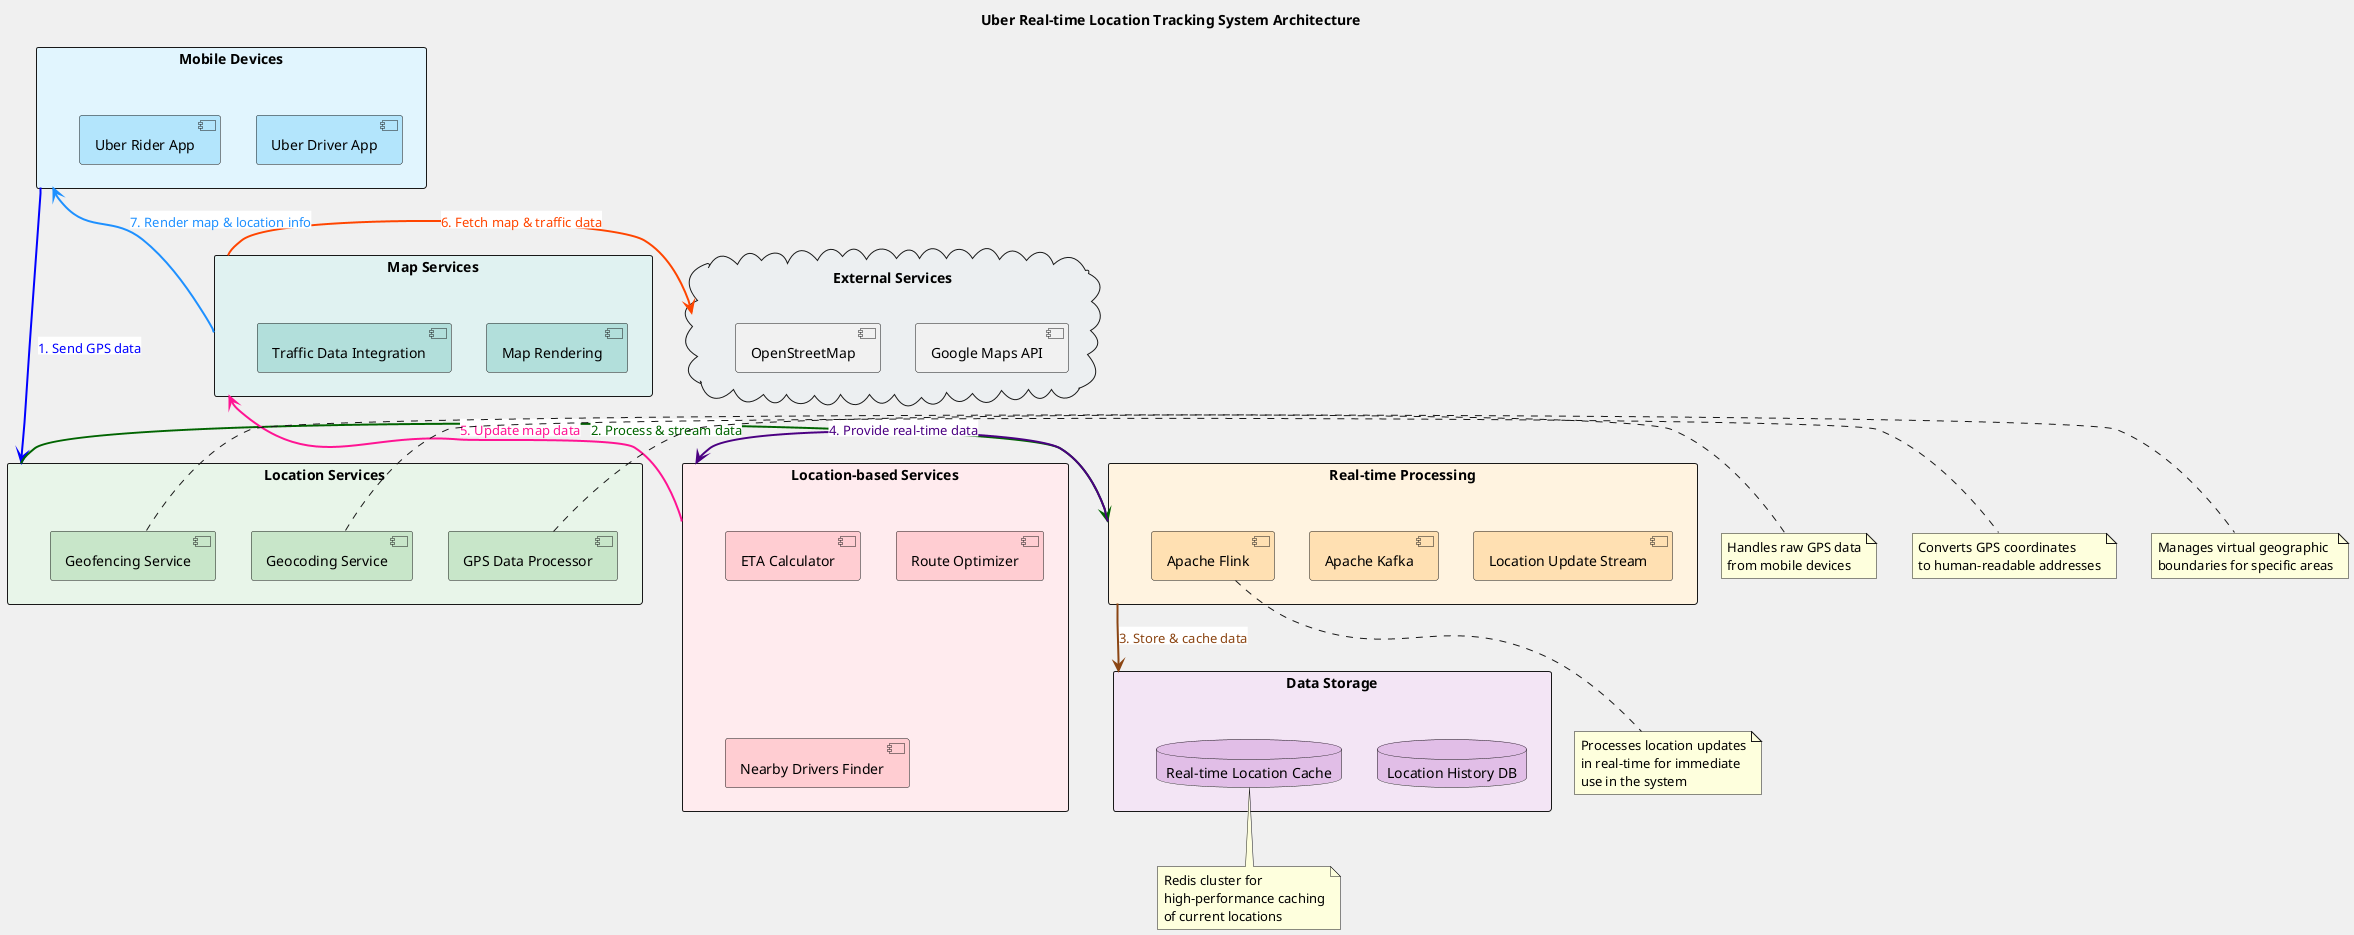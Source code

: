 @startuml Uber Real-time Location Tracking System
!pragma layout dot
allowmixing
skinparam backgroundColor #F0F0F0

title Uber Real-time Location Tracking System Architecture

rectangle "Mobile Devices" as MobileDevices #E1F5FE {
    component "Uber Driver App" as DriverApp #B3E5FC
    component "Uber Rider App" as RiderApp #B3E5FC
}

rectangle "Location Services" as LocationServices #E8F5E9 {
    component "GPS Data Processor" as GPSProcessor #C8E6C9
    component "Geocoding Service" as GeocodingService #C8E6C9
    component "Geofencing Service" as GeofencingService #C8E6C9
}

rectangle "Real-time Processing" as RealTimeProcessing #FFF3E0 {
    component "Location Update Stream" as LocationStream #FFE0B2
    component "Apache Kafka" as Kafka #FFE0B2
    component "Apache Flink" as Flink #FFE0B2
}

rectangle "Data Storage" as DataStorage #F3E5F5 {
    database "Location History DB" as LocationHistoryDB #E1BEE7
    database "Real-time Location Cache" as LocationCache #E1BEE7
}

rectangle "Location-based Services" as LocationBasedServices #FFEBEE {
    component "ETA Calculator" as ETACalculator #FFCDD2
    component "Route Optimizer" as RouteOptimizer #FFCDD2
    component "Nearby Drivers Finder" as NearbyDriversFinder #FFCDD2
}

rectangle "Map Services" as MapServices #E0F2F1 {
    component "Map Rendering" as MapRendering #B2DFDB
    component "Traffic Data Integration" as TrafficData #B2DFDB
}

cloud "External Services" as ExternalServices #ECEFF1 {
    component "Google Maps API" as GoogleMapsAPI
    component "OpenStreetMap" as OpenStreetMap
}

MobileDevices -[#0000FF,thickness=2]down-> LocationServices : <back:#FFFFFF><color:#0000FF>1. Send GPS data</color></back>
LocationServices -[#006400,thickness=2]right-> RealTimeProcessing : <back:#FFFFFF><color:#006400>2. Process & stream data</color></back>
RealTimeProcessing -[#8B4513,thickness=2]down-> DataStorage : <back:#FFFFFF><color:#8B4513>3. Store & cache data</color></back>
RealTimeProcessing -[#4B0082,thickness=2]right-> LocationBasedServices : <back:#FFFFFF><color:#4B0082>4. Provide real-time data</color></back>
LocationBasedServices -[#FF1493,thickness=2]up-> MapServices : <back:#FFFFFF><color:#FF1493>5. Update map data</color></back>
MapServices -[#FF4500,thickness=2]right-> ExternalServices : <back:#FFFFFF><color:#FF4500>6. Fetch map & traffic data</color></back>
MapServices -[#1E90FF,thickness=2]up-> MobileDevices : <back:#FFFFFF><color:#1E90FF>7. Render map & location info</color></back>

note right of GPSProcessor
  Handles raw GPS data
  from mobile devices
end note

note right of GeocodingService
  Converts GPS coordinates
  to human-readable addresses
end note

note right of GeofencingService
  Manages virtual geographic
  boundaries for specific areas
end note

note bottom of LocationCache
  Redis cluster for
  high-performance caching
  of current locations
end note

note bottom of Flink
  Processes location updates
  in real-time for immediate
  use in the system
end note

@enduml
